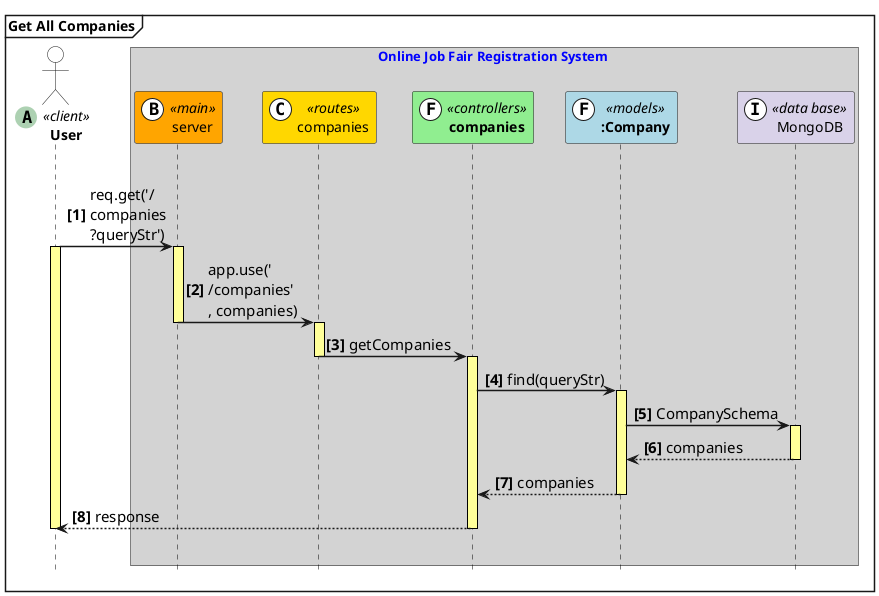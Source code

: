 @startuml
hide footbox
skinparam sequenceArrowThickness 1.5
skinparam fontsize 50
autonumber 1 "<b>[###]"
skinparam component {
skinparam defaultFontSize 16
'FontSize 13
'BackgroundColor<<Apache>> Red
'BorderColor<<Apache>> #FF6655
'FontName Courier
'BorderColor black
'BackgroundColor gold
'ArrowFontName Impact
ArrowFontSize 15
'ArrowColor #FF6655
'ArrowFontColor #777777
}
'skinparam backgroundColor #EEEBDC
Mainframe <b>Get All Companies</b>

actor "<b>User</b>" as user <<(A,#ADD1B2)client>>#White
Box Online Job Fair Registration System #lightgrey
participant "server" as server <<(B,#FFFFFF)main>>#Orange
'participant "auth" as rauth <<(C,#FFFFFF)routes>>#Gold
'participant "bookings" as rbookings <<(C,#FFFFFF)routes>>#Gold
participant "companies" as rcompanies <<(C,#FFFFFF)routes>>#Gold
'participant "<b>auth" as controllers_auth <<(D,#FFFFFF)controllers>>#LightGreen
'participant "<b>bookings" as controllers_bookings <<(D,#FFFFFF)controllers>>#LightGreen
participant "<b>companies" as controllers_companies <<(F,#FFFFFF)controllers>>#LightGreen
'participant "auth" as middleware_auth <<(E,#FFFFFF)middleware>>#Pink
participant "<b>:Company" as models_Company <<(F,#FFFFFF)models>>#LightBlue
'participant "<b>:Booking" as models_Booking <<(G,#FFFFFF)models>>#LightBlue
'participant "<b>:User" as models_User <<(H,#FFFFFF)models>>#LightBlue
participant "MongoDB" as mongo <<(I,#FFFFFF)data base>>#d9d2e9
end box

|||
user->server: req.get('/\ncompanies\n?queryStr')
Activate user
Activate server
'Route'
server->rcompanies: app.use('\n/companies'\n, companies)
DeActivate server
Activate rcompanies
'Controller bookings'
rcompanies->controllers_companies: getCompanies
DeActivate rcompanies
Activate controllers_companies
controllers_companies->models_Company: find(queryStr)
Activate models_Company
models_Company->mongo: CompanySchema
Activate mongo
mongo-->models_Company: companies
DeActivate mongo
models_Company-->controllers_companies: companies
DeActivate models_Company
controllers_companies-->user: response
DeActivate controllers_companies
DeActivate user
|||


skinparam sequence {
'Box ==============================
BoxBorderColor Black
BoxFontColor Blue
BoxFontSize 16
'LifeLine + Arrow ==============================
'ArrowColor DeepSkyBlue
LifeLineBorderColor Black
LifeLineBackgroundColor #FFFF99
'Participant ==============================
ParticipantBorderColor Black
'ParticipantBackgroundColor DodgerBlue
StereoTypeFontSize 14
ParticipantFontSize 16
ParticipantFontColor #0c0c0c
'ParticipantFontName Impact
'Actor ==============================
ActorBorderColor Black
ActorBackgroundColor White
ActorFontSize 16
ActorFontColor Black
'ActorFontName Aapex
' ===================================
}
@enduml